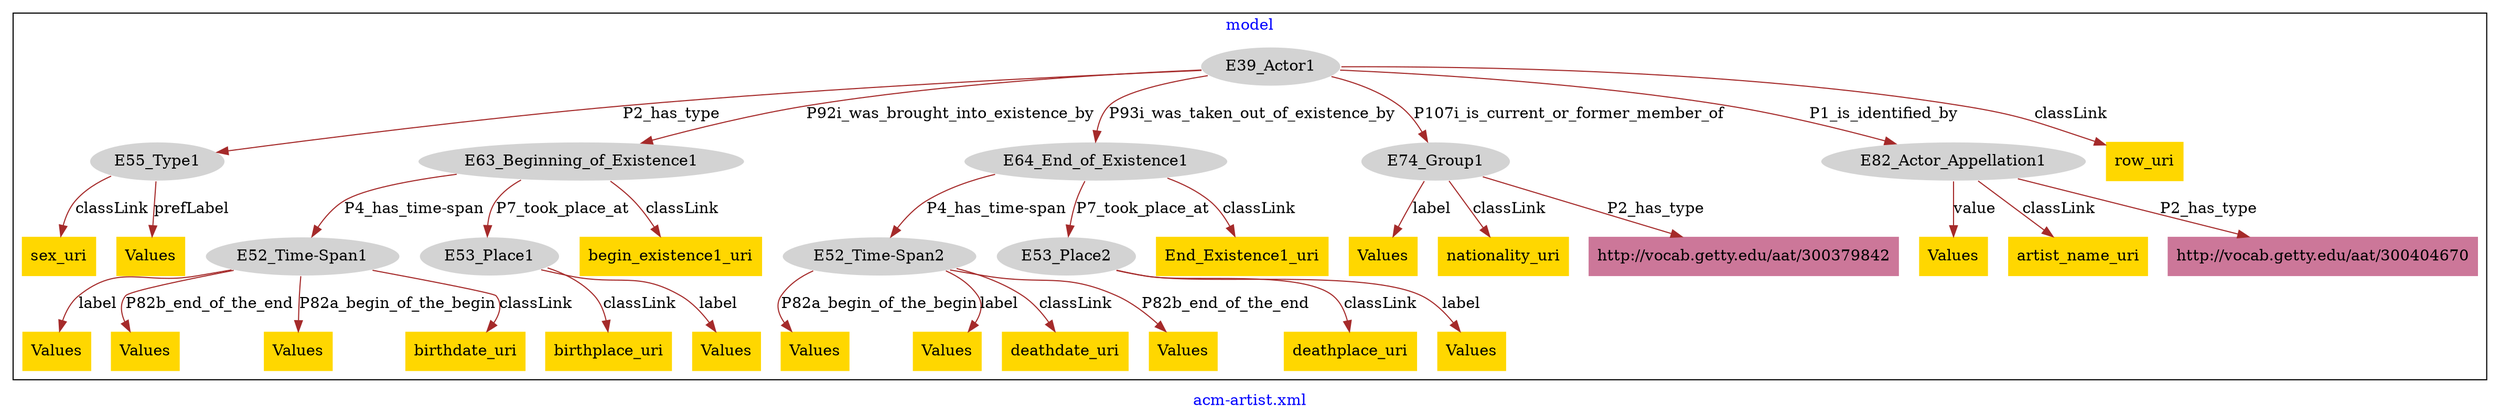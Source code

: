 digraph n0 {
fontcolor="blue"
remincross="true"
label="acm-artist.xml"
subgraph cluster {
label="model"
n2[style="filled",color="white",fillcolor="lightgray",label="E39_Actor1"];
n3[style="filled",color="white",fillcolor="lightgray",label="E55_Type1"];
n4[style="filled",color="white",fillcolor="lightgray",label="E63_Beginning_of_Existence1"];
n5[style="filled",color="white",fillcolor="lightgray",label="E64_End_of_Existence1"];
n6[style="filled",color="white",fillcolor="lightgray",label="E74_Group1"];
n7[style="filled",color="white",fillcolor="lightgray",label="E82_Actor_Appellation1"];
n8[style="filled",color="white",fillcolor="lightgray",label="E52_Time-Span1"];
n9[style="filled",color="white",fillcolor="lightgray",label="E53_Place1"];
n10[style="filled",color="white",fillcolor="lightgray",label="E52_Time-Span2"];
n11[style="filled",color="white",fillcolor="lightgray",label="E53_Place2"];
n12[shape="plaintext",style="filled",fillcolor="gold",label="sex_uri"];
n13[shape="plaintext",style="filled",fillcolor="gold",label="End_Existence1_uri"];
n14[shape="plaintext",style="filled",fillcolor="gold",label="Values"];
n15[shape="plaintext",style="filled",fillcolor="gold",label="birthplace_uri"];
n16[shape="plaintext",style="filled",fillcolor="gold",label="Values"];
n17[shape="plaintext",style="filled",fillcolor="gold",label="Values"];
n18[shape="plaintext",style="filled",fillcolor="gold",label="Values"];
n19[shape="plaintext",style="filled",fillcolor="gold",label="Values"];
n20[shape="plaintext",style="filled",fillcolor="gold",label="deathplace_uri"];
n21[shape="plaintext",style="filled",fillcolor="gold",label="deathdate_uri"];
n22[shape="plaintext",style="filled",fillcolor="gold",label="Values"];
n23[shape="plaintext",style="filled",fillcolor="gold",label="artist_name_uri"];
n24[shape="plaintext",style="filled",fillcolor="gold",label="nationality_uri"];
n25[shape="plaintext",style="filled",fillcolor="gold",label="Values"];
n26[shape="plaintext",style="filled",fillcolor="gold",label="Values"];
n27[shape="plaintext",style="filled",fillcolor="gold",label="row_uri"];
n28[shape="plaintext",style="filled",fillcolor="gold",label="Values"];
n29[shape="plaintext",style="filled",fillcolor="gold",label="Values"];
n30[shape="plaintext",style="filled",fillcolor="gold",label="Values"];
n31[shape="plaintext",style="filled",fillcolor="gold",label="birthdate_uri"];
n32[shape="plaintext",style="filled",fillcolor="gold",label="begin_existence1_uri"];
n33[shape="plaintext",style="filled",fillcolor="#CC7799",label="http://vocab.getty.edu/aat/300379842"];
n34[shape="plaintext",style="filled",fillcolor="#CC7799",label="http://vocab.getty.edu/aat/300404670"];
}
n2 -> n3[color="brown",fontcolor="black",label="P2_has_type"]
n2 -> n4[color="brown",fontcolor="black",label="P92i_was_brought_into_existence_by"]
n2 -> n5[color="brown",fontcolor="black",label="P93i_was_taken_out_of_existence_by"]
n2 -> n6[color="brown",fontcolor="black",label="P107i_is_current_or_former_member_of"]
n2 -> n7[color="brown",fontcolor="black",label="P1_is_identified_by"]
n4 -> n8[color="brown",fontcolor="black",label="P4_has_time-span"]
n4 -> n9[color="brown",fontcolor="black",label="P7_took_place_at"]
n5 -> n10[color="brown",fontcolor="black",label="P4_has_time-span"]
n5 -> n11[color="brown",fontcolor="black",label="P7_took_place_at"]
n3 -> n12[color="brown",fontcolor="black",label="classLink"]
n5 -> n13[color="brown",fontcolor="black",label="classLink"]
n10 -> n14[color="brown",fontcolor="black",label="P82a_begin_of_the_begin"]
n9 -> n15[color="brown",fontcolor="black",label="classLink"]
n7 -> n16[color="brown",fontcolor="black",label="value"]
n10 -> n17[color="brown",fontcolor="black",label="label"]
n8 -> n18[color="brown",fontcolor="black",label="label"]
n6 -> n19[color="brown",fontcolor="black",label="label"]
n11 -> n20[color="brown",fontcolor="black",label="classLink"]
n10 -> n21[color="brown",fontcolor="black",label="classLink"]
n10 -> n22[color="brown",fontcolor="black",label="P82b_end_of_the_end"]
n7 -> n23[color="brown",fontcolor="black",label="classLink"]
n6 -> n24[color="brown",fontcolor="black",label="classLink"]
n3 -> n25[color="brown",fontcolor="black",label="prefLabel"]
n8 -> n26[color="brown",fontcolor="black",label="P82b_end_of_the_end"]
n2 -> n27[color="brown",fontcolor="black",label="classLink"]
n11 -> n28[color="brown",fontcolor="black",label="label"]
n8 -> n29[color="brown",fontcolor="black",label="P82a_begin_of_the_begin"]
n9 -> n30[color="brown",fontcolor="black",label="label"]
n8 -> n31[color="brown",fontcolor="black",label="classLink"]
n4 -> n32[color="brown",fontcolor="black",label="classLink"]
n6 -> n33[color="brown",fontcolor="black",label="P2_has_type"]
n7 -> n34[color="brown",fontcolor="black",label="P2_has_type"]
}
